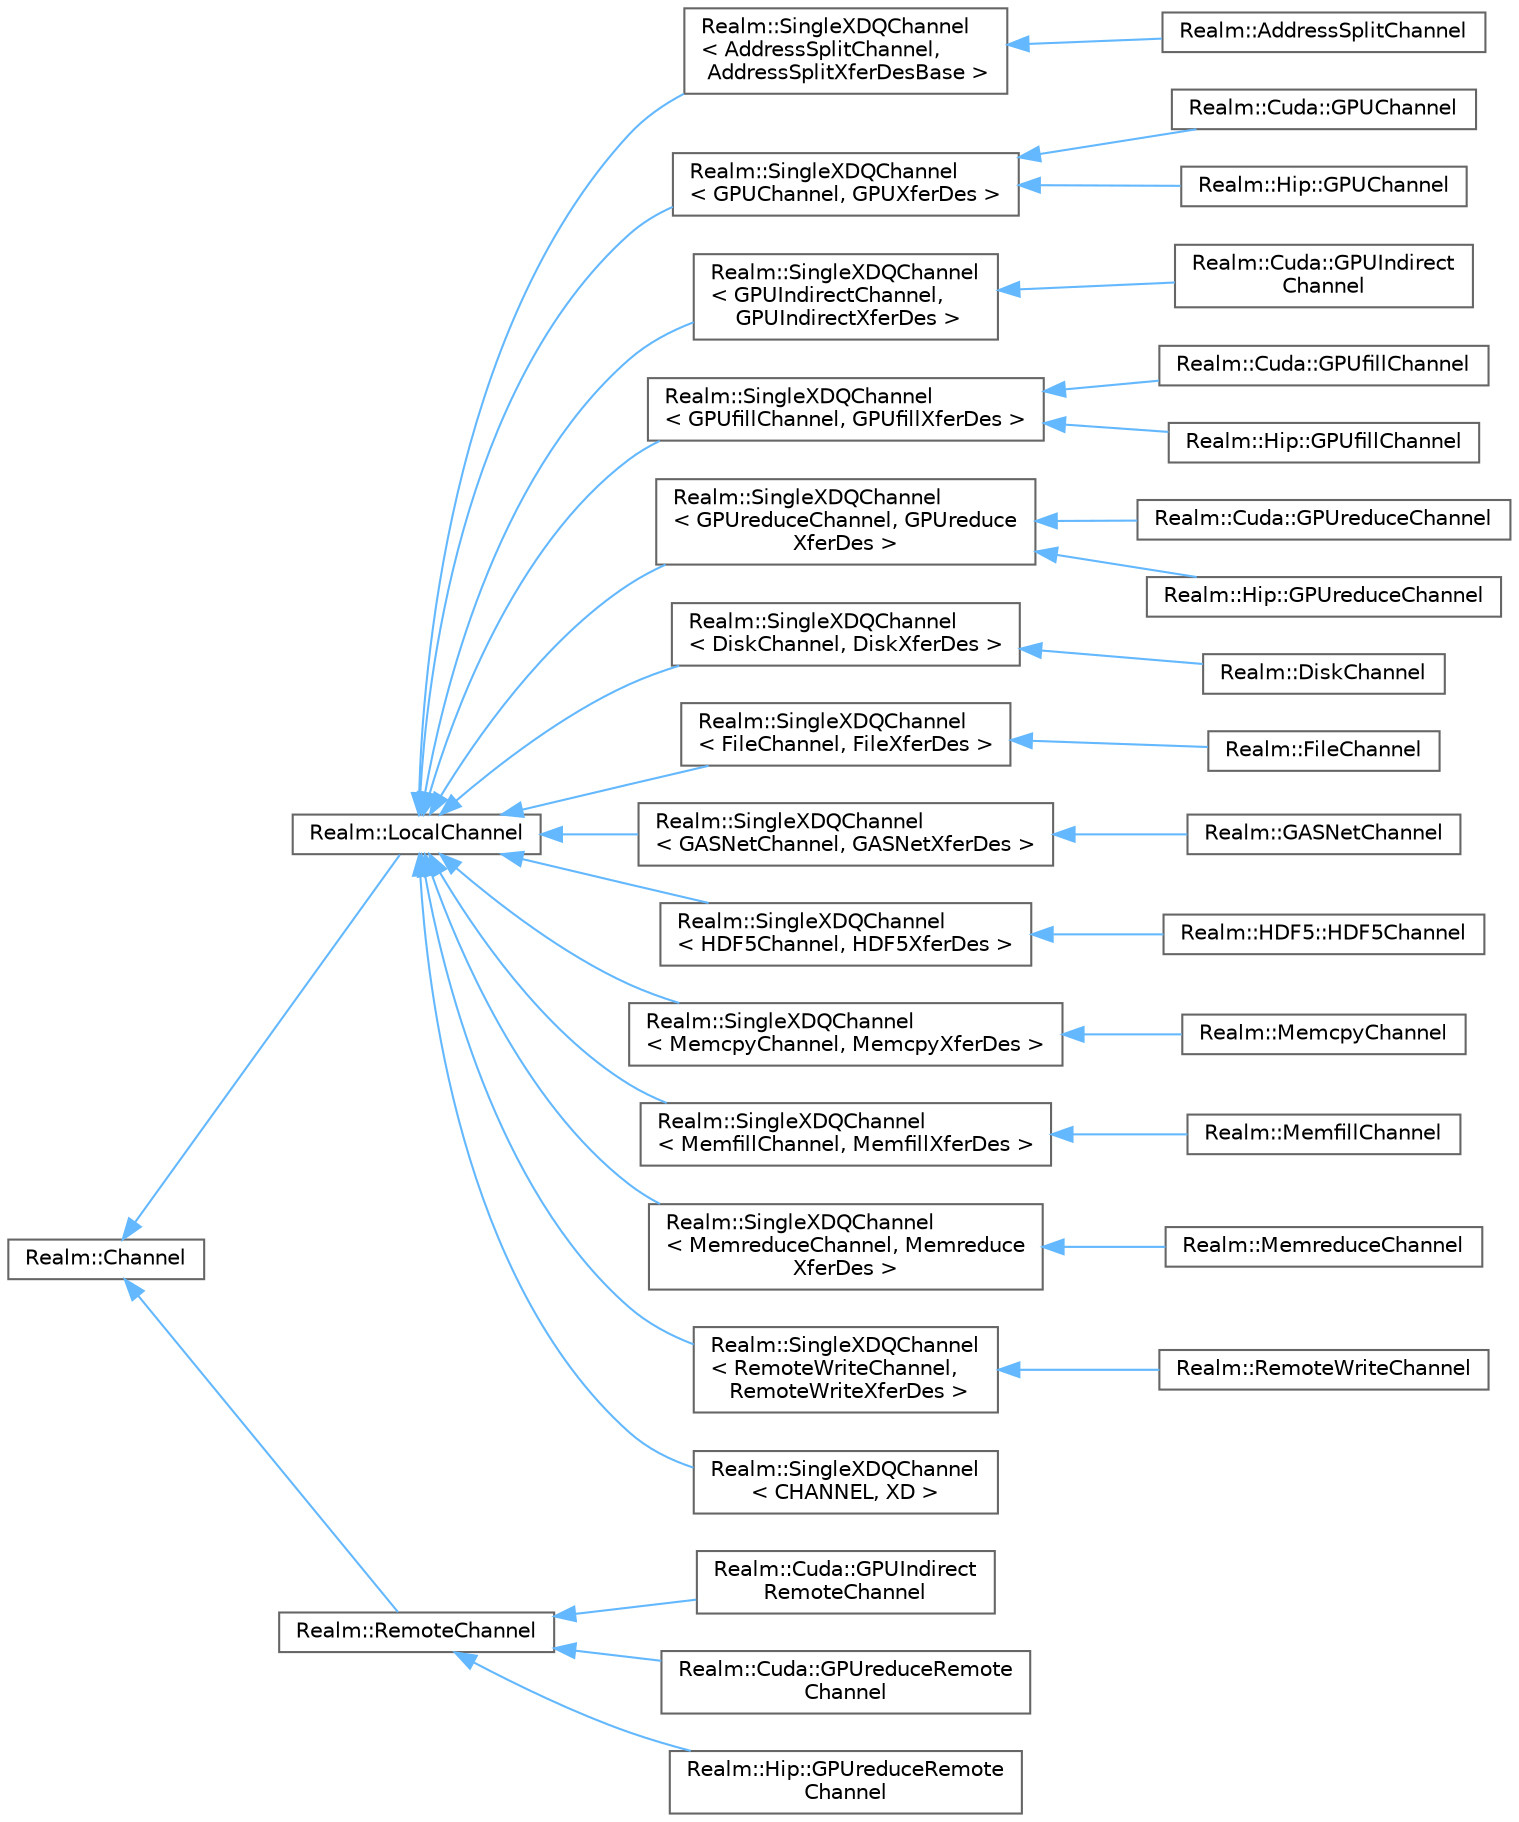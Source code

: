 digraph "Graphical Class Hierarchy"
{
 // LATEX_PDF_SIZE
  bgcolor="transparent";
  edge [fontname=Helvetica,fontsize=10,labelfontname=Helvetica,labelfontsize=10];
  node [fontname=Helvetica,fontsize=10,shape=box,height=0.2,width=0.4];
  rankdir="LR";
  Node0 [id="Node000000",label="Realm::Channel",height=0.2,width=0.4,color="grey40", fillcolor="white", style="filled",URL="$classRealm_1_1Channel.html",tooltip=" "];
  Node0 -> Node1 [id="edge56_Node000000_Node000001",dir="back",color="steelblue1",style="solid",tooltip=" "];
  Node1 [id="Node000001",label="Realm::LocalChannel",height=0.2,width=0.4,color="grey40", fillcolor="white", style="filled",URL="$classRealm_1_1LocalChannel.html",tooltip=" "];
  Node1 -> Node2 [id="edge57_Node000001_Node000002",dir="back",color="steelblue1",style="solid",tooltip=" "];
  Node2 [id="Node000002",label="Realm::SingleXDQChannel\l\< AddressSplitChannel,\l AddressSplitXferDesBase \>",height=0.2,width=0.4,color="grey40", fillcolor="white", style="filled",URL="$classRealm_1_1SingleXDQChannel.html",tooltip=" "];
  Node2 -> Node3 [id="edge58_Node000002_Node000003",dir="back",color="steelblue1",style="solid",tooltip=" "];
  Node3 [id="Node000003",label="Realm::AddressSplitChannel",height=0.2,width=0.4,color="grey40", fillcolor="white", style="filled",URL="$classRealm_1_1AddressSplitChannel.html",tooltip=" "];
  Node1 -> Node4 [id="edge59_Node000001_Node000004",dir="back",color="steelblue1",style="solid",tooltip=" "];
  Node4 [id="Node000004",label="Realm::SingleXDQChannel\l\< GPUChannel, GPUXferDes \>",height=0.2,width=0.4,color="grey40", fillcolor="white", style="filled",URL="$classRealm_1_1SingleXDQChannel.html",tooltip=" "];
  Node4 -> Node5 [id="edge60_Node000004_Node000005",dir="back",color="steelblue1",style="solid",tooltip=" "];
  Node5 [id="Node000005",label="Realm::Cuda::GPUChannel",height=0.2,width=0.4,color="grey40", fillcolor="white", style="filled",URL="$classRealm_1_1Cuda_1_1GPUChannel.html",tooltip=" "];
  Node4 -> Node6 [id="edge61_Node000004_Node000006",dir="back",color="steelblue1",style="solid",tooltip=" "];
  Node6 [id="Node000006",label="Realm::Hip::GPUChannel",height=0.2,width=0.4,color="grey40", fillcolor="white", style="filled",URL="$classRealm_1_1Hip_1_1GPUChannel.html",tooltip=" "];
  Node1 -> Node7 [id="edge62_Node000001_Node000007",dir="back",color="steelblue1",style="solid",tooltip=" "];
  Node7 [id="Node000007",label="Realm::SingleXDQChannel\l\< GPUIndirectChannel,\l GPUIndirectXferDes \>",height=0.2,width=0.4,color="grey40", fillcolor="white", style="filled",URL="$classRealm_1_1SingleXDQChannel.html",tooltip=" "];
  Node7 -> Node8 [id="edge63_Node000007_Node000008",dir="back",color="steelblue1",style="solid",tooltip=" "];
  Node8 [id="Node000008",label="Realm::Cuda::GPUIndirect\lChannel",height=0.2,width=0.4,color="grey40", fillcolor="white", style="filled",URL="$classRealm_1_1Cuda_1_1GPUIndirectChannel.html",tooltip=" "];
  Node1 -> Node9 [id="edge64_Node000001_Node000009",dir="back",color="steelblue1",style="solid",tooltip=" "];
  Node9 [id="Node000009",label="Realm::SingleXDQChannel\l\< GPUfillChannel, GPUfillXferDes \>",height=0.2,width=0.4,color="grey40", fillcolor="white", style="filled",URL="$classRealm_1_1SingleXDQChannel.html",tooltip=" "];
  Node9 -> Node10 [id="edge65_Node000009_Node000010",dir="back",color="steelblue1",style="solid",tooltip=" "];
  Node10 [id="Node000010",label="Realm::Cuda::GPUfillChannel",height=0.2,width=0.4,color="grey40", fillcolor="white", style="filled",URL="$classRealm_1_1Cuda_1_1GPUfillChannel.html",tooltip=" "];
  Node9 -> Node11 [id="edge66_Node000009_Node000011",dir="back",color="steelblue1",style="solid",tooltip=" "];
  Node11 [id="Node000011",label="Realm::Hip::GPUfillChannel",height=0.2,width=0.4,color="grey40", fillcolor="white", style="filled",URL="$classRealm_1_1Hip_1_1GPUfillChannel.html",tooltip=" "];
  Node1 -> Node12 [id="edge67_Node000001_Node000012",dir="back",color="steelblue1",style="solid",tooltip=" "];
  Node12 [id="Node000012",label="Realm::SingleXDQChannel\l\< GPUreduceChannel, GPUreduce\lXferDes \>",height=0.2,width=0.4,color="grey40", fillcolor="white", style="filled",URL="$classRealm_1_1SingleXDQChannel.html",tooltip=" "];
  Node12 -> Node13 [id="edge68_Node000012_Node000013",dir="back",color="steelblue1",style="solid",tooltip=" "];
  Node13 [id="Node000013",label="Realm::Cuda::GPUreduceChannel",height=0.2,width=0.4,color="grey40", fillcolor="white", style="filled",URL="$classRealm_1_1Cuda_1_1GPUreduceChannel.html",tooltip=" "];
  Node12 -> Node14 [id="edge69_Node000012_Node000014",dir="back",color="steelblue1",style="solid",tooltip=" "];
  Node14 [id="Node000014",label="Realm::Hip::GPUreduceChannel",height=0.2,width=0.4,color="grey40", fillcolor="white", style="filled",URL="$classRealm_1_1Hip_1_1GPUreduceChannel.html",tooltip=" "];
  Node1 -> Node15 [id="edge70_Node000001_Node000015",dir="back",color="steelblue1",style="solid",tooltip=" "];
  Node15 [id="Node000015",label="Realm::SingleXDQChannel\l\< DiskChannel, DiskXferDes \>",height=0.2,width=0.4,color="grey40", fillcolor="white", style="filled",URL="$classRealm_1_1SingleXDQChannel.html",tooltip=" "];
  Node15 -> Node16 [id="edge71_Node000015_Node000016",dir="back",color="steelblue1",style="solid",tooltip=" "];
  Node16 [id="Node000016",label="Realm::DiskChannel",height=0.2,width=0.4,color="grey40", fillcolor="white", style="filled",URL="$classRealm_1_1DiskChannel.html",tooltip=" "];
  Node1 -> Node17 [id="edge72_Node000001_Node000017",dir="back",color="steelblue1",style="solid",tooltip=" "];
  Node17 [id="Node000017",label="Realm::SingleXDQChannel\l\< FileChannel, FileXferDes \>",height=0.2,width=0.4,color="grey40", fillcolor="white", style="filled",URL="$classRealm_1_1SingleXDQChannel.html",tooltip=" "];
  Node17 -> Node18 [id="edge73_Node000017_Node000018",dir="back",color="steelblue1",style="solid",tooltip=" "];
  Node18 [id="Node000018",label="Realm::FileChannel",height=0.2,width=0.4,color="grey40", fillcolor="white", style="filled",URL="$classRealm_1_1FileChannel.html",tooltip=" "];
  Node1 -> Node19 [id="edge74_Node000001_Node000019",dir="back",color="steelblue1",style="solid",tooltip=" "];
  Node19 [id="Node000019",label="Realm::SingleXDQChannel\l\< GASNetChannel, GASNetXferDes \>",height=0.2,width=0.4,color="grey40", fillcolor="white", style="filled",URL="$classRealm_1_1SingleXDQChannel.html",tooltip=" "];
  Node19 -> Node20 [id="edge75_Node000019_Node000020",dir="back",color="steelblue1",style="solid",tooltip=" "];
  Node20 [id="Node000020",label="Realm::GASNetChannel",height=0.2,width=0.4,color="grey40", fillcolor="white", style="filled",URL="$classRealm_1_1GASNetChannel.html",tooltip=" "];
  Node1 -> Node21 [id="edge76_Node000001_Node000021",dir="back",color="steelblue1",style="solid",tooltip=" "];
  Node21 [id="Node000021",label="Realm::SingleXDQChannel\l\< HDF5Channel, HDF5XferDes \>",height=0.2,width=0.4,color="grey40", fillcolor="white", style="filled",URL="$classRealm_1_1SingleXDQChannel.html",tooltip=" "];
  Node21 -> Node22 [id="edge77_Node000021_Node000022",dir="back",color="steelblue1",style="solid",tooltip=" "];
  Node22 [id="Node000022",label="Realm::HDF5::HDF5Channel",height=0.2,width=0.4,color="grey40", fillcolor="white", style="filled",URL="$classRealm_1_1HDF5_1_1HDF5Channel.html",tooltip=" "];
  Node1 -> Node23 [id="edge78_Node000001_Node000023",dir="back",color="steelblue1",style="solid",tooltip=" "];
  Node23 [id="Node000023",label="Realm::SingleXDQChannel\l\< MemcpyChannel, MemcpyXferDes \>",height=0.2,width=0.4,color="grey40", fillcolor="white", style="filled",URL="$classRealm_1_1SingleXDQChannel.html",tooltip=" "];
  Node23 -> Node24 [id="edge79_Node000023_Node000024",dir="back",color="steelblue1",style="solid",tooltip=" "];
  Node24 [id="Node000024",label="Realm::MemcpyChannel",height=0.2,width=0.4,color="grey40", fillcolor="white", style="filled",URL="$classRealm_1_1MemcpyChannel.html",tooltip=" "];
  Node1 -> Node25 [id="edge80_Node000001_Node000025",dir="back",color="steelblue1",style="solid",tooltip=" "];
  Node25 [id="Node000025",label="Realm::SingleXDQChannel\l\< MemfillChannel, MemfillXferDes \>",height=0.2,width=0.4,color="grey40", fillcolor="white", style="filled",URL="$classRealm_1_1SingleXDQChannel.html",tooltip=" "];
  Node25 -> Node26 [id="edge81_Node000025_Node000026",dir="back",color="steelblue1",style="solid",tooltip=" "];
  Node26 [id="Node000026",label="Realm::MemfillChannel",height=0.2,width=0.4,color="grey40", fillcolor="white", style="filled",URL="$classRealm_1_1MemfillChannel.html",tooltip=" "];
  Node1 -> Node27 [id="edge82_Node000001_Node000027",dir="back",color="steelblue1",style="solid",tooltip=" "];
  Node27 [id="Node000027",label="Realm::SingleXDQChannel\l\< MemreduceChannel, Memreduce\lXferDes \>",height=0.2,width=0.4,color="grey40", fillcolor="white", style="filled",URL="$classRealm_1_1SingleXDQChannel.html",tooltip=" "];
  Node27 -> Node28 [id="edge83_Node000027_Node000028",dir="back",color="steelblue1",style="solid",tooltip=" "];
  Node28 [id="Node000028",label="Realm::MemreduceChannel",height=0.2,width=0.4,color="grey40", fillcolor="white", style="filled",URL="$classRealm_1_1MemreduceChannel.html",tooltip=" "];
  Node1 -> Node29 [id="edge84_Node000001_Node000029",dir="back",color="steelblue1",style="solid",tooltip=" "];
  Node29 [id="Node000029",label="Realm::SingleXDQChannel\l\< RemoteWriteChannel,\l RemoteWriteXferDes \>",height=0.2,width=0.4,color="grey40", fillcolor="white", style="filled",URL="$classRealm_1_1SingleXDQChannel.html",tooltip=" "];
  Node29 -> Node30 [id="edge85_Node000029_Node000030",dir="back",color="steelblue1",style="solid",tooltip=" "];
  Node30 [id="Node000030",label="Realm::RemoteWriteChannel",height=0.2,width=0.4,color="grey40", fillcolor="white", style="filled",URL="$classRealm_1_1RemoteWriteChannel.html",tooltip=" "];
  Node1 -> Node31 [id="edge86_Node000001_Node000031",dir="back",color="steelblue1",style="solid",tooltip=" "];
  Node31 [id="Node000031",label="Realm::SingleXDQChannel\l\< CHANNEL, XD \>",height=0.2,width=0.4,color="grey40", fillcolor="white", style="filled",URL="$classRealm_1_1SingleXDQChannel.html",tooltip=" "];
  Node0 -> Node32 [id="edge87_Node000000_Node000032",dir="back",color="steelblue1",style="solid",tooltip=" "];
  Node32 [id="Node000032",label="Realm::RemoteChannel",height=0.2,width=0.4,color="grey40", fillcolor="white", style="filled",URL="$classRealm_1_1RemoteChannel.html",tooltip=" "];
  Node32 -> Node33 [id="edge88_Node000032_Node000033",dir="back",color="steelblue1",style="solid",tooltip=" "];
  Node33 [id="Node000033",label="Realm::Cuda::GPUIndirect\lRemoteChannel",height=0.2,width=0.4,color="grey40", fillcolor="white", style="filled",URL="$classRealm_1_1Cuda_1_1GPUIndirectRemoteChannel.html",tooltip=" "];
  Node32 -> Node34 [id="edge89_Node000032_Node000034",dir="back",color="steelblue1",style="solid",tooltip=" "];
  Node34 [id="Node000034",label="Realm::Cuda::GPUreduceRemote\lChannel",height=0.2,width=0.4,color="grey40", fillcolor="white", style="filled",URL="$classRealm_1_1Cuda_1_1GPUreduceRemoteChannel.html",tooltip=" "];
  Node32 -> Node35 [id="edge90_Node000032_Node000035",dir="back",color="steelblue1",style="solid",tooltip=" "];
  Node35 [id="Node000035",label="Realm::Hip::GPUreduceRemote\lChannel",height=0.2,width=0.4,color="grey40", fillcolor="white", style="filled",URL="$classRealm_1_1Hip_1_1GPUreduceRemoteChannel.html",tooltip=" "];
}
